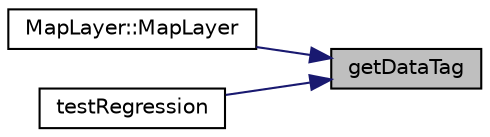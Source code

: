 digraph "getDataTag"
{
 // LATEX_PDF_SIZE
  bgcolor="transparent";
  edge [fontname="Helvetica",fontsize="10",labelfontname="Helvetica",labelfontsize="10"];
  node [fontname="Helvetica",fontsize="10",shape=record];
  rankdir="RL";
  Node1 [label="getDataTag",height=0.2,width=0.4,color="black", fillcolor="grey75", style="filled", fontcolor="black",tooltip=" "];
  Node1 -> Node2 [dir="back",color="midnightblue",fontsize="10",style="solid",fontname="Helvetica"];
  Node2 [label="MapLayer::MapLayer",height=0.2,width=0.4,color="black",URL="$classMapLayer.html#aaa68e0a5062ae9f9dc97383d3687b19e",tooltip="Constructeur avec data brut comme parametre."];
  Node1 -> Node3 [dir="back",color="midnightblue",fontsize="10",style="solid",fontname="Helvetica"];
  Node3 [label="testRegression",height=0.2,width=0.4,color="black",URL="$tmxParsing_8cpp.html#a317f87c9a3888b89d04c33aa204600c2",tooltip=" "];
}
